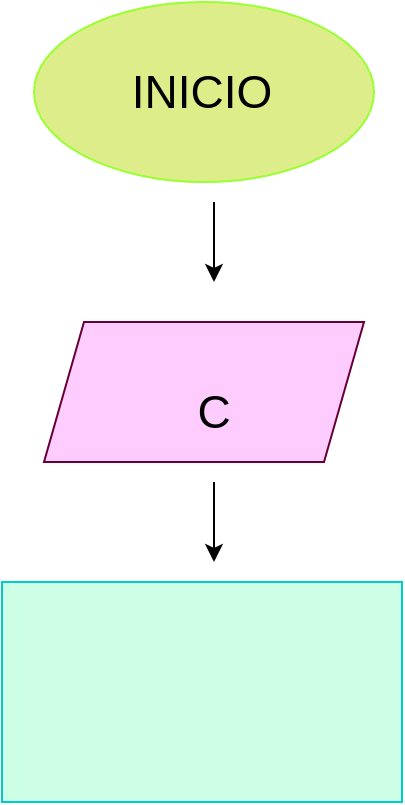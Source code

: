 <mxfile>
    <diagram id="uvH3WTXEsiB3P74RLqu0" name="Página-1">
        <mxGraphModel dx="662" dy="425" grid="1" gridSize="10" guides="1" tooltips="1" connect="1" arrows="1" fold="1" page="1" pageScale="1" pageWidth="827" pageHeight="1169" math="0" shadow="0">
            <root>
                <mxCell id="0"/>
                <mxCell id="1" parent="0"/>
                <mxCell id="2" value="" style="ellipse;whiteSpace=wrap;html=1;fillColor=#DDED8A;strokeColor=#99FF33;" vertex="1" parent="1">
                    <mxGeometry x="230" y="30" width="170" height="90" as="geometry"/>
                </mxCell>
                <mxCell id="3" value="" style="endArrow=classic;html=1;" edge="1" parent="1">
                    <mxGeometry width="50" height="50" relative="1" as="geometry">
                        <mxPoint x="320" y="130" as="sourcePoint"/>
                        <mxPoint x="320" y="170" as="targetPoint"/>
                    </mxGeometry>
                </mxCell>
                <mxCell id="4" value="" style="shape=parallelogram;perimeter=parallelogramPerimeter;whiteSpace=wrap;html=1;fixedSize=1;strokeColor=#660033;fillColor=#FFCCFF;" vertex="1" parent="1">
                    <mxGeometry x="235" y="190" width="160" height="70" as="geometry"/>
                </mxCell>
                <mxCell id="5" value="" style="rounded=0;whiteSpace=wrap;html=1;strokeColor=#00CCCC;fillColor=#CCFFE6;" vertex="1" parent="1">
                    <mxGeometry x="214" y="320" width="200" height="110" as="geometry"/>
                </mxCell>
                <mxCell id="6" value="" style="endArrow=classic;html=1;" edge="1" parent="1">
                    <mxGeometry width="50" height="50" relative="1" as="geometry">
                        <mxPoint x="320" y="270" as="sourcePoint"/>
                        <mxPoint x="320" y="310" as="targetPoint"/>
                    </mxGeometry>
                </mxCell>
                <mxCell id="7" value="&lt;font style=&quot;font-size: 23px;&quot; color=&quot;#000000&quot;&gt;C&lt;/font&gt;" style="text;strokeColor=none;align=center;fillColor=none;html=1;verticalAlign=middle;whiteSpace=wrap;rounded=0;" vertex="1" parent="1">
                    <mxGeometry x="290" y="220" width="60" height="30" as="geometry"/>
                </mxCell>
                <mxCell id="8" value="INICIO" style="text;strokeColor=none;align=center;fillColor=none;html=1;verticalAlign=middle;whiteSpace=wrap;rounded=0;fontSize=23;fontColor=#000000;" vertex="1" parent="1">
                    <mxGeometry x="284" y="60" width="60" height="30" as="geometry"/>
                </mxCell>
            </root>
        </mxGraphModel>
    </diagram>
</mxfile>